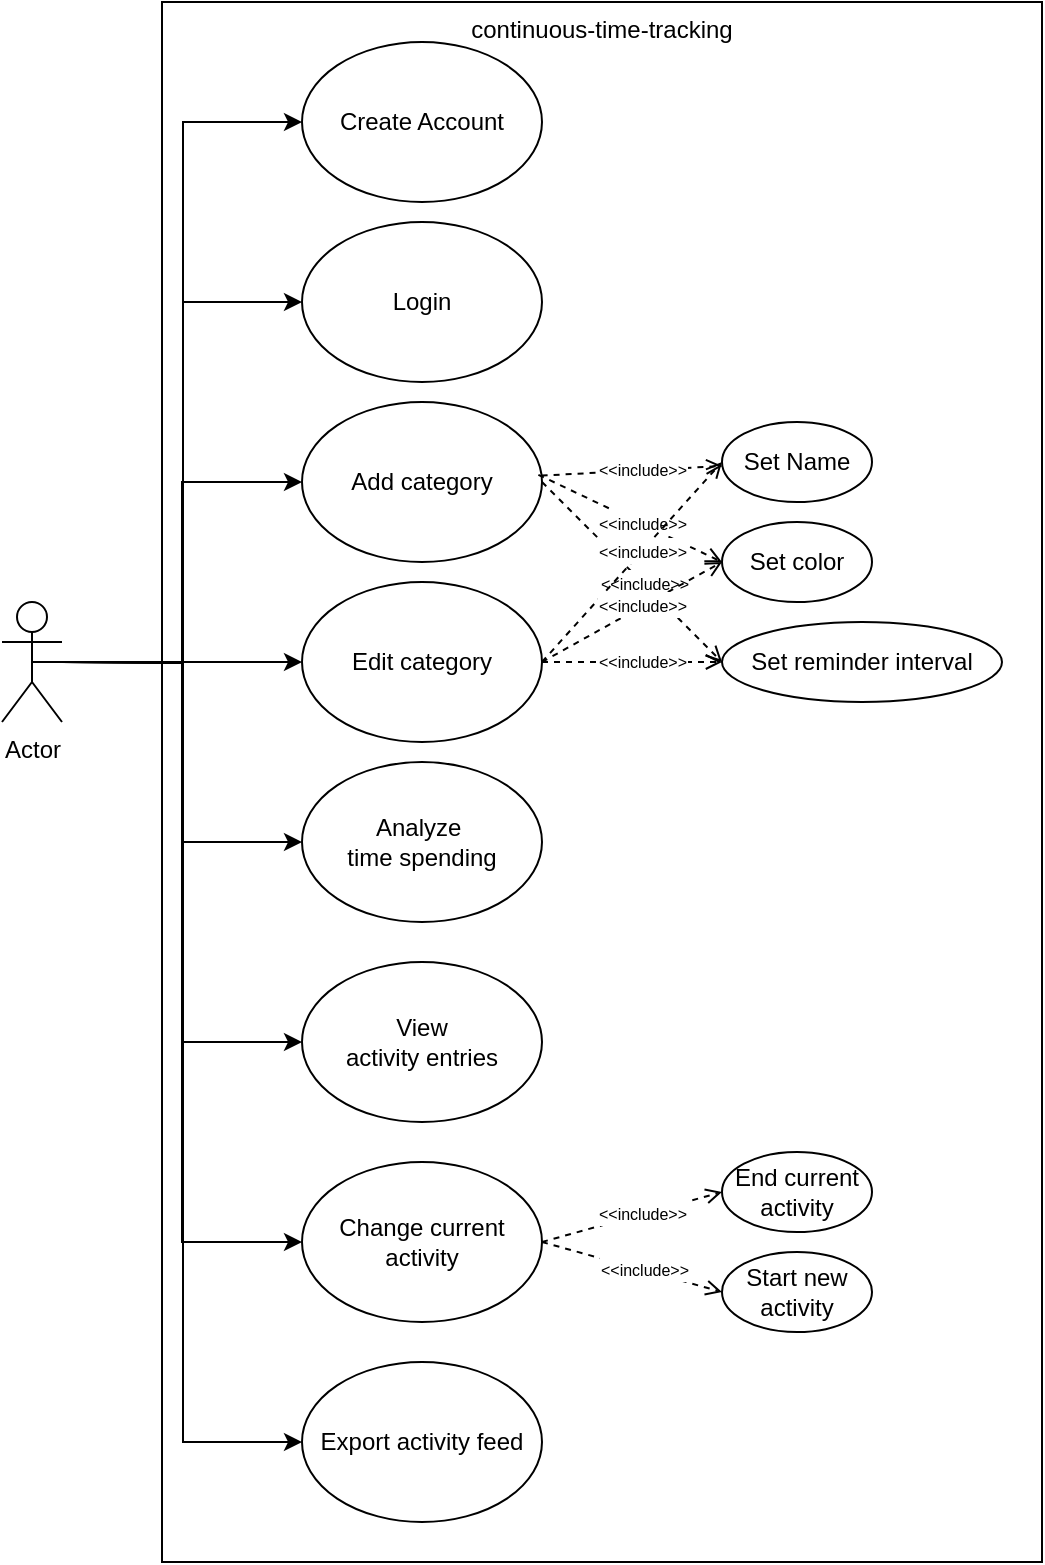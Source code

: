<mxfile version="14.2.9" type="device"><diagram id="4jyVXWFsNickXQZK0a7p" name="Page-1"><mxGraphModel dx="813" dy="1604" grid="1" gridSize="10" guides="1" tooltips="1" connect="1" arrows="1" fold="1" page="1" pageScale="1" pageWidth="827" pageHeight="1169" math="0" shadow="0"><root><mxCell id="0"/><mxCell id="1" parent="0"/><mxCell id="jF7IYlVLplgStwaKhDiB-2" value="continuous-time-tracking" style="rounded=0;whiteSpace=wrap;html=1;verticalAlign=top;" parent="1" vertex="1"><mxGeometry x="200" y="-140" width="440" height="780" as="geometry"/></mxCell><mxCell id="jF7IYlVLplgStwaKhDiB-9" style="edgeStyle=orthogonalEdgeStyle;rounded=0;orthogonalLoop=1;jettySize=auto;html=1;entryX=0;entryY=0.5;entryDx=0;entryDy=0;" parent="1" source="jF7IYlVLplgStwaKhDiB-1" target="jF7IYlVLplgStwaKhDiB-6" edge="1"><mxGeometry relative="1" as="geometry"/></mxCell><mxCell id="jF7IYlVLplgStwaKhDiB-10" style="edgeStyle=orthogonalEdgeStyle;rounded=0;orthogonalLoop=1;jettySize=auto;html=1;entryX=0;entryY=0.5;entryDx=0;entryDy=0;" parent="1" source="jF7IYlVLplgStwaKhDiB-1" target="jF7IYlVLplgStwaKhDiB-7" edge="1"><mxGeometry relative="1" as="geometry"/></mxCell><mxCell id="jF7IYlVLplgStwaKhDiB-14" style="edgeStyle=orthogonalEdgeStyle;rounded=0;orthogonalLoop=1;jettySize=auto;html=1;entryX=0;entryY=0.5;entryDx=0;entryDy=0;" parent="1" source="jF7IYlVLplgStwaKhDiB-1" target="jF7IYlVLplgStwaKhDiB-13" edge="1"><mxGeometry relative="1" as="geometry"/></mxCell><mxCell id="jF7IYlVLplgStwaKhDiB-17" style="edgeStyle=orthogonalEdgeStyle;rounded=0;orthogonalLoop=1;jettySize=auto;html=1;entryX=0;entryY=0.5;entryDx=0;entryDy=0;" parent="1" source="jF7IYlVLplgStwaKhDiB-1" target="jF7IYlVLplgStwaKhDiB-15" edge="1"><mxGeometry relative="1" as="geometry"/></mxCell><mxCell id="jF7IYlVLplgStwaKhDiB-1" value="Actor" style="shape=umlActor;verticalLabelPosition=bottom;verticalAlign=top;html=1;outlineConnect=0;" parent="1" vertex="1"><mxGeometry x="120" y="160" width="30" height="60" as="geometry"/></mxCell><mxCell id="jF7IYlVLplgStwaKhDiB-3" value="Change current&lt;br&gt;activity" style="ellipse;whiteSpace=wrap;html=1;" parent="1" vertex="1"><mxGeometry x="270" y="440" width="120" height="80" as="geometry"/></mxCell><mxCell id="jF7IYlVLplgStwaKhDiB-4" style="edgeStyle=orthogonalEdgeStyle;rounded=0;orthogonalLoop=1;jettySize=auto;html=1;exitX=0.5;exitY=0.5;exitDx=0;exitDy=0;exitPerimeter=0;entryX=0;entryY=0.5;entryDx=0;entryDy=0;" parent="1" source="jF7IYlVLplgStwaKhDiB-1" target="jF7IYlVLplgStwaKhDiB-3" edge="1"><mxGeometry relative="1" as="geometry"/></mxCell><mxCell id="jF7IYlVLplgStwaKhDiB-6" value="Analyze&amp;nbsp;&lt;br&gt;time spending" style="ellipse;whiteSpace=wrap;html=1;" parent="1" vertex="1"><mxGeometry x="270" y="240" width="120" height="80" as="geometry"/></mxCell><mxCell id="jF7IYlVLplgStwaKhDiB-7" value="View&lt;br&gt;activity entries" style="ellipse;whiteSpace=wrap;html=1;" parent="1" vertex="1"><mxGeometry x="270" y="340" width="120" height="80" as="geometry"/></mxCell><mxCell id="jF7IYlVLplgStwaKhDiB-21" style="rounded=0;orthogonalLoop=1;jettySize=auto;html=1;verticalAlign=middle;dashed=1;endArrow=open;endFill=0;" parent="1" source="jF7IYlVLplgStwaKhDiB-13" target="jF7IYlVLplgStwaKhDiB-18" edge="1"><mxGeometry relative="1" as="geometry"/></mxCell><mxCell id="jF7IYlVLplgStwaKhDiB-22" value="&lt;font style=&quot;font-size: 8px&quot;&gt;&amp;lt;&amp;lt;include&amp;gt;&amp;gt;&lt;/font&gt;" style="edgeLabel;html=1;align=center;verticalAlign=middle;resizable=0;points=[];" parent="jF7IYlVLplgStwaKhDiB-21" vertex="1" connectable="0"><mxGeometry x="0.115" y="1" relative="1" as="geometry"><mxPoint as="offset"/></mxGeometry></mxCell><mxCell id="jF7IYlVLplgStwaKhDiB-13" value="Add&amp;nbsp;category" style="ellipse;whiteSpace=wrap;html=1;" parent="1" vertex="1"><mxGeometry x="270" y="60" width="120" height="80" as="geometry"/></mxCell><mxCell id="jF7IYlVLplgStwaKhDiB-15" value="Edit category" style="ellipse;whiteSpace=wrap;html=1;" parent="1" vertex="1"><mxGeometry x="270" y="150" width="120" height="80" as="geometry"/></mxCell><mxCell id="jF7IYlVLplgStwaKhDiB-18" value="Set Name" style="ellipse;whiteSpace=wrap;html=1;" parent="1" vertex="1"><mxGeometry x="480" y="70" width="75" height="40" as="geometry"/></mxCell><mxCell id="jF7IYlVLplgStwaKhDiB-19" value="Set color" style="ellipse;whiteSpace=wrap;html=1;" parent="1" vertex="1"><mxGeometry x="480" y="120" width="75" height="40" as="geometry"/></mxCell><mxCell id="jF7IYlVLplgStwaKhDiB-20" value="Set reminder interval" style="ellipse;whiteSpace=wrap;html=1;" parent="1" vertex="1"><mxGeometry x="480" y="170" width="140" height="40" as="geometry"/></mxCell><mxCell id="jF7IYlVLplgStwaKhDiB-23" style="rounded=0;orthogonalLoop=1;jettySize=auto;html=1;verticalAlign=middle;dashed=1;endArrow=open;endFill=0;exitX=0.985;exitY=0.455;exitDx=0;exitDy=0;exitPerimeter=0;entryX=0;entryY=0.5;entryDx=0;entryDy=0;" parent="1" source="jF7IYlVLplgStwaKhDiB-13" target="jF7IYlVLplgStwaKhDiB-19" edge="1"><mxGeometry relative="1" as="geometry"><mxPoint x="399.808" y="106.804" as="sourcePoint"/><mxPoint x="490.176" y="101.934" as="targetPoint"/></mxGeometry></mxCell><mxCell id="jF7IYlVLplgStwaKhDiB-24" value="&lt;font style=&quot;font-size: 8px&quot;&gt;&amp;lt;&amp;lt;include&amp;gt;&amp;gt;&lt;/font&gt;" style="edgeLabel;html=1;align=center;verticalAlign=middle;resizable=0;points=[];" parent="jF7IYlVLplgStwaKhDiB-23" vertex="1" connectable="0"><mxGeometry x="0.115" y="1" relative="1" as="geometry"><mxPoint as="offset"/></mxGeometry></mxCell><mxCell id="jF7IYlVLplgStwaKhDiB-25" style="rounded=0;orthogonalLoop=1;jettySize=auto;html=1;verticalAlign=middle;dashed=1;endArrow=open;endFill=0;exitX=1;exitY=0.5;exitDx=0;exitDy=0;entryX=0;entryY=0.5;entryDx=0;entryDy=0;" parent="1" source="jF7IYlVLplgStwaKhDiB-13" target="jF7IYlVLplgStwaKhDiB-20" edge="1"><mxGeometry relative="1" as="geometry"><mxPoint x="398.2" y="106.4" as="sourcePoint"/><mxPoint x="490" y="150" as="targetPoint"/></mxGeometry></mxCell><mxCell id="jF7IYlVLplgStwaKhDiB-26" value="&lt;font style=&quot;font-size: 8px&quot;&gt;&amp;lt;&amp;lt;include&amp;gt;&amp;gt;&lt;/font&gt;" style="edgeLabel;html=1;align=center;verticalAlign=middle;resizable=0;points=[];" parent="jF7IYlVLplgStwaKhDiB-25" vertex="1" connectable="0"><mxGeometry x="0.115" y="1" relative="1" as="geometry"><mxPoint as="offset"/></mxGeometry></mxCell><mxCell id="jF7IYlVLplgStwaKhDiB-27" style="rounded=0;orthogonalLoop=1;jettySize=auto;html=1;verticalAlign=middle;dashed=1;endArrow=open;endFill=0;entryX=0;entryY=0.5;entryDx=0;entryDy=0;exitX=1;exitY=0.5;exitDx=0;exitDy=0;" parent="1" source="jF7IYlVLplgStwaKhDiB-15" target="jF7IYlVLplgStwaKhDiB-18" edge="1"><mxGeometry relative="1" as="geometry"><mxPoint x="399.808" y="106.804" as="sourcePoint"/><mxPoint x="490.176" y="101.934" as="targetPoint"/></mxGeometry></mxCell><mxCell id="jF7IYlVLplgStwaKhDiB-28" value="&lt;font style=&quot;font-size: 8px&quot;&gt;&amp;lt;&amp;lt;include&amp;gt;&amp;gt;&lt;/font&gt;" style="edgeLabel;html=1;align=center;verticalAlign=middle;resizable=0;points=[];" parent="jF7IYlVLplgStwaKhDiB-27" vertex="1" connectable="0"><mxGeometry x="0.115" y="1" relative="1" as="geometry"><mxPoint as="offset"/></mxGeometry></mxCell><mxCell id="jF7IYlVLplgStwaKhDiB-29" style="rounded=0;orthogonalLoop=1;jettySize=auto;html=1;verticalAlign=middle;dashed=1;endArrow=open;endFill=0;exitX=1;exitY=0.5;exitDx=0;exitDy=0;" parent="1" source="jF7IYlVLplgStwaKhDiB-15" edge="1"><mxGeometry relative="1" as="geometry"><mxPoint x="398.2" y="106.4" as="sourcePoint"/><mxPoint x="480" y="140" as="targetPoint"/></mxGeometry></mxCell><mxCell id="jF7IYlVLplgStwaKhDiB-30" value="&lt;font style=&quot;font-size: 8px&quot;&gt;&amp;lt;&amp;lt;include&amp;gt;&amp;gt;&lt;/font&gt;" style="edgeLabel;html=1;align=center;verticalAlign=middle;resizable=0;points=[];" parent="jF7IYlVLplgStwaKhDiB-29" vertex="1" connectable="0"><mxGeometry x="0.115" y="1" relative="1" as="geometry"><mxPoint as="offset"/></mxGeometry></mxCell><mxCell id="jF7IYlVLplgStwaKhDiB-31" style="rounded=0;orthogonalLoop=1;jettySize=auto;html=1;verticalAlign=middle;dashed=1;endArrow=open;endFill=0;entryX=0;entryY=0.5;entryDx=0;entryDy=0;" parent="1" source="jF7IYlVLplgStwaKhDiB-15" target="jF7IYlVLplgStwaKhDiB-20" edge="1"><mxGeometry relative="1" as="geometry"><mxPoint x="400" y="110" as="sourcePoint"/><mxPoint x="490" y="200" as="targetPoint"/></mxGeometry></mxCell><mxCell id="jF7IYlVLplgStwaKhDiB-32" value="&lt;font style=&quot;font-size: 8px&quot;&gt;&amp;lt;&amp;lt;include&amp;gt;&amp;gt;&lt;/font&gt;" style="edgeLabel;html=1;align=center;verticalAlign=middle;resizable=0;points=[];" parent="jF7IYlVLplgStwaKhDiB-31" vertex="1" connectable="0"><mxGeometry x="0.115" y="1" relative="1" as="geometry"><mxPoint as="offset"/></mxGeometry></mxCell><mxCell id="jF7IYlVLplgStwaKhDiB-33" value="End current activity" style="ellipse;whiteSpace=wrap;html=1;" parent="1" vertex="1"><mxGeometry x="480" y="435" width="75" height="40" as="geometry"/></mxCell><mxCell id="jF7IYlVLplgStwaKhDiB-34" value="Start new activity" style="ellipse;whiteSpace=wrap;html=1;" parent="1" vertex="1"><mxGeometry x="480" y="485" width="75" height="40" as="geometry"/></mxCell><mxCell id="jF7IYlVLplgStwaKhDiB-35" style="rounded=0;orthogonalLoop=1;jettySize=auto;html=1;verticalAlign=middle;dashed=1;endArrow=open;endFill=0;entryX=0;entryY=0.5;entryDx=0;entryDy=0;exitX=1;exitY=0.5;exitDx=0;exitDy=0;" parent="1" source="jF7IYlVLplgStwaKhDiB-3" target="jF7IYlVLplgStwaKhDiB-33" edge="1"><mxGeometry relative="1" as="geometry"><mxPoint x="400" y="200" as="sourcePoint"/><mxPoint x="490" y="200" as="targetPoint"/></mxGeometry></mxCell><mxCell id="jF7IYlVLplgStwaKhDiB-36" value="&lt;font style=&quot;font-size: 8px&quot;&gt;&amp;lt;&amp;lt;include&amp;gt;&amp;gt;&lt;/font&gt;" style="edgeLabel;html=1;align=center;verticalAlign=middle;resizable=0;points=[];" parent="jF7IYlVLplgStwaKhDiB-35" vertex="1" connectable="0"><mxGeometry x="0.115" y="1" relative="1" as="geometry"><mxPoint as="offset"/></mxGeometry></mxCell><mxCell id="jF7IYlVLplgStwaKhDiB-37" style="rounded=0;orthogonalLoop=1;jettySize=auto;html=1;verticalAlign=middle;dashed=1;endArrow=open;endFill=0;entryX=0;entryY=0.5;entryDx=0;entryDy=0;exitX=1;exitY=0.5;exitDx=0;exitDy=0;" parent="1" source="jF7IYlVLplgStwaKhDiB-3" target="jF7IYlVLplgStwaKhDiB-34" edge="1"><mxGeometry relative="1" as="geometry"><mxPoint x="400" y="490" as="sourcePoint"/><mxPoint x="490" y="465" as="targetPoint"/></mxGeometry></mxCell><mxCell id="jF7IYlVLplgStwaKhDiB-38" value="&lt;font style=&quot;font-size: 8px&quot;&gt;&amp;lt;&amp;lt;include&amp;gt;&amp;gt;&lt;/font&gt;" style="edgeLabel;html=1;align=center;verticalAlign=middle;resizable=0;points=[];" parent="jF7IYlVLplgStwaKhDiB-37" vertex="1" connectable="0"><mxGeometry x="0.115" y="1" relative="1" as="geometry"><mxPoint as="offset"/></mxGeometry></mxCell><mxCell id="jF7IYlVLplgStwaKhDiB-39" value="Export activity feed" style="ellipse;whiteSpace=wrap;html=1;" parent="1" vertex="1"><mxGeometry x="270" y="540" width="120" height="80" as="geometry"/></mxCell><mxCell id="jF7IYlVLplgStwaKhDiB-41" style="edgeStyle=orthogonalEdgeStyle;rounded=0;orthogonalLoop=1;jettySize=auto;html=1;entryX=0;entryY=0.5;entryDx=0;entryDy=0;" parent="1" target="jF7IYlVLplgStwaKhDiB-39" edge="1"><mxGeometry relative="1" as="geometry"><mxPoint x="150" y="190" as="sourcePoint"/><mxPoint x="280" y="490" as="targetPoint"/></mxGeometry></mxCell><mxCell id="RinFGJIRecuHSipV5ZPK-1" value="Login" style="ellipse;whiteSpace=wrap;html=1;" vertex="1" parent="1"><mxGeometry x="270" y="-30" width="120" height="80" as="geometry"/></mxCell><mxCell id="RinFGJIRecuHSipV5ZPK-2" style="edgeStyle=orthogonalEdgeStyle;rounded=0;orthogonalLoop=1;jettySize=auto;html=1;entryX=0;entryY=0.5;entryDx=0;entryDy=0;" edge="1" parent="1" target="RinFGJIRecuHSipV5ZPK-1"><mxGeometry relative="1" as="geometry"><mxPoint x="150" y="190" as="sourcePoint"/><mxPoint x="280" y="110" as="targetPoint"/></mxGeometry></mxCell><mxCell id="RinFGJIRecuHSipV5ZPK-3" value="Create Account" style="ellipse;whiteSpace=wrap;html=1;" vertex="1" parent="1"><mxGeometry x="270" y="-120" width="120" height="80" as="geometry"/></mxCell><mxCell id="RinFGJIRecuHSipV5ZPK-4" style="edgeStyle=orthogonalEdgeStyle;rounded=0;orthogonalLoop=1;jettySize=auto;html=1;entryX=0;entryY=0.5;entryDx=0;entryDy=0;" edge="1" parent="1" target="RinFGJIRecuHSipV5ZPK-3"><mxGeometry relative="1" as="geometry"><mxPoint x="150" y="190" as="sourcePoint"/><mxPoint x="280" y="20" as="targetPoint"/></mxGeometry></mxCell></root></mxGraphModel></diagram></mxfile>